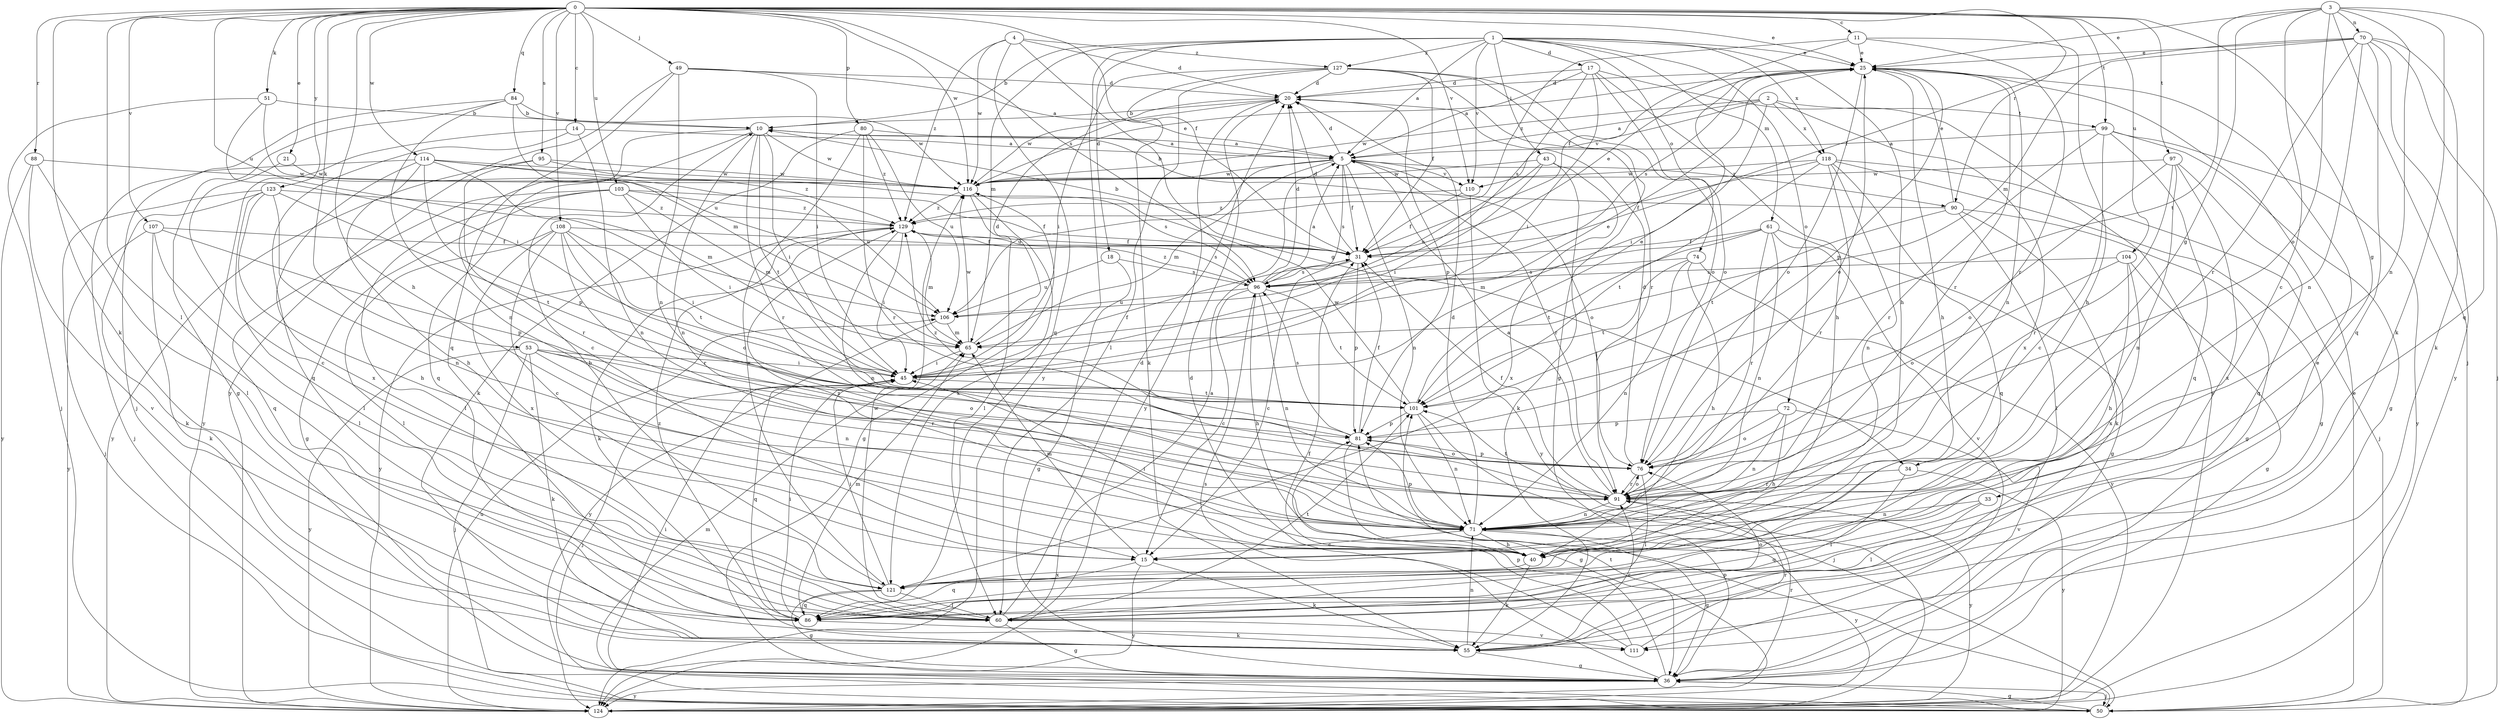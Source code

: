 strict digraph  {
0;
1;
2;
3;
4;
5;
10;
11;
14;
15;
17;
18;
20;
21;
25;
31;
33;
34;
36;
40;
43;
45;
49;
50;
51;
53;
55;
60;
61;
65;
70;
71;
72;
74;
76;
80;
81;
84;
86;
88;
90;
91;
95;
96;
97;
99;
101;
103;
104;
106;
107;
108;
110;
111;
114;
116;
118;
121;
123;
124;
127;
129;
0 -> 11  [label=c];
0 -> 14  [label=c];
0 -> 21  [label=e];
0 -> 25  [label=e];
0 -> 31  [label=f];
0 -> 33  [label=g];
0 -> 40  [label=h];
0 -> 49  [label=j];
0 -> 51  [label=k];
0 -> 53  [label=k];
0 -> 55  [label=k];
0 -> 60  [label=l];
0 -> 80  [label=p];
0 -> 84  [label=q];
0 -> 88  [label=r];
0 -> 90  [label=r];
0 -> 95  [label=s];
0 -> 96  [label=s];
0 -> 97  [label=t];
0 -> 99  [label=t];
0 -> 103  [label=u];
0 -> 104  [label=u];
0 -> 106  [label=u];
0 -> 107  [label=v];
0 -> 108  [label=v];
0 -> 110  [label=v];
0 -> 114  [label=w];
0 -> 116  [label=w];
0 -> 123  [label=y];
1 -> 5  [label=a];
1 -> 10  [label=b];
1 -> 17  [label=d];
1 -> 18  [label=d];
1 -> 25  [label=e];
1 -> 40  [label=h];
1 -> 43  [label=i];
1 -> 61  [label=m];
1 -> 65  [label=m];
1 -> 72  [label=o];
1 -> 74  [label=o];
1 -> 110  [label=v];
1 -> 118  [label=x];
1 -> 124  [label=y];
1 -> 127  [label=z];
2 -> 5  [label=a];
2 -> 45  [label=i];
2 -> 99  [label=t];
2 -> 110  [label=v];
2 -> 116  [label=w];
2 -> 118  [label=x];
2 -> 121  [label=x];
3 -> 15  [label=c];
3 -> 25  [label=e];
3 -> 34  [label=g];
3 -> 50  [label=j];
3 -> 55  [label=k];
3 -> 70  [label=n];
3 -> 71  [label=n];
3 -> 76  [label=o];
3 -> 86  [label=q];
3 -> 101  [label=t];
4 -> 20  [label=d];
4 -> 34  [label=g];
4 -> 86  [label=q];
4 -> 116  [label=w];
4 -> 127  [label=z];
4 -> 129  [label=z];
5 -> 20  [label=d];
5 -> 31  [label=f];
5 -> 65  [label=m];
5 -> 71  [label=n];
5 -> 76  [label=o];
5 -> 90  [label=r];
5 -> 91  [label=r];
5 -> 96  [label=s];
5 -> 106  [label=u];
5 -> 110  [label=v];
5 -> 116  [label=w];
10 -> 5  [label=a];
10 -> 15  [label=c];
10 -> 45  [label=i];
10 -> 71  [label=n];
10 -> 86  [label=q];
10 -> 91  [label=r];
10 -> 101  [label=t];
10 -> 116  [label=w];
11 -> 25  [label=e];
11 -> 31  [label=f];
11 -> 40  [label=h];
11 -> 91  [label=r];
11 -> 129  [label=z];
14 -> 5  [label=a];
14 -> 71  [label=n];
14 -> 86  [label=q];
14 -> 124  [label=y];
15 -> 55  [label=k];
15 -> 65  [label=m];
15 -> 86  [label=q];
15 -> 124  [label=y];
17 -> 5  [label=a];
17 -> 20  [label=d];
17 -> 40  [label=h];
17 -> 45  [label=i];
17 -> 76  [label=o];
17 -> 96  [label=s];
17 -> 124  [label=y];
18 -> 36  [label=g];
18 -> 96  [label=s];
18 -> 106  [label=u];
20 -> 10  [label=b];
20 -> 81  [label=p];
20 -> 116  [label=w];
20 -> 124  [label=y];
21 -> 15  [label=c];
21 -> 116  [label=w];
25 -> 20  [label=d];
25 -> 40  [label=h];
25 -> 71  [label=n];
25 -> 76  [label=o];
25 -> 81  [label=p];
25 -> 91  [label=r];
25 -> 96  [label=s];
31 -> 10  [label=b];
31 -> 15  [label=c];
31 -> 20  [label=d];
31 -> 25  [label=e];
31 -> 81  [label=p];
31 -> 96  [label=s];
33 -> 60  [label=l];
33 -> 71  [label=n];
33 -> 86  [label=q];
34 -> 60  [label=l];
34 -> 91  [label=r];
34 -> 124  [label=y];
36 -> 45  [label=i];
36 -> 50  [label=j];
36 -> 81  [label=p];
36 -> 91  [label=r];
36 -> 96  [label=s];
36 -> 124  [label=y];
40 -> 45  [label=i];
40 -> 55  [label=k];
40 -> 121  [label=x];
40 -> 129  [label=z];
43 -> 45  [label=i];
43 -> 55  [label=k];
43 -> 106  [label=u];
43 -> 116  [label=w];
43 -> 121  [label=x];
45 -> 25  [label=e];
45 -> 31  [label=f];
45 -> 50  [label=j];
45 -> 86  [label=q];
45 -> 101  [label=t];
49 -> 5  [label=a];
49 -> 20  [label=d];
49 -> 45  [label=i];
49 -> 71  [label=n];
49 -> 86  [label=q];
49 -> 124  [label=y];
50 -> 25  [label=e];
50 -> 36  [label=g];
50 -> 65  [label=m];
50 -> 81  [label=p];
51 -> 10  [label=b];
51 -> 45  [label=i];
51 -> 50  [label=j];
51 -> 106  [label=u];
53 -> 45  [label=i];
53 -> 50  [label=j];
53 -> 55  [label=k];
53 -> 71  [label=n];
53 -> 76  [label=o];
53 -> 91  [label=r];
53 -> 124  [label=y];
55 -> 25  [label=e];
55 -> 36  [label=g];
55 -> 71  [label=n];
55 -> 91  [label=r];
60 -> 5  [label=a];
60 -> 20  [label=d];
60 -> 36  [label=g];
60 -> 76  [label=o];
60 -> 101  [label=t];
60 -> 111  [label=v];
60 -> 116  [label=w];
61 -> 31  [label=f];
61 -> 36  [label=g];
61 -> 65  [label=m];
61 -> 71  [label=n];
61 -> 91  [label=r];
61 -> 101  [label=t];
61 -> 111  [label=v];
65 -> 20  [label=d];
65 -> 45  [label=i];
65 -> 116  [label=w];
70 -> 25  [label=e];
70 -> 31  [label=f];
70 -> 50  [label=j];
70 -> 55  [label=k];
70 -> 65  [label=m];
70 -> 71  [label=n];
70 -> 86  [label=q];
70 -> 91  [label=r];
70 -> 124  [label=y];
71 -> 15  [label=c];
71 -> 20  [label=d];
71 -> 36  [label=g];
71 -> 40  [label=h];
71 -> 81  [label=p];
71 -> 124  [label=y];
72 -> 40  [label=h];
72 -> 71  [label=n];
72 -> 76  [label=o];
72 -> 81  [label=p];
72 -> 111  [label=v];
74 -> 40  [label=h];
74 -> 71  [label=n];
74 -> 96  [label=s];
74 -> 101  [label=t];
74 -> 124  [label=y];
76 -> 20  [label=d];
76 -> 25  [label=e];
76 -> 60  [label=l];
76 -> 81  [label=p];
76 -> 91  [label=r];
80 -> 5  [label=a];
80 -> 55  [label=k];
80 -> 91  [label=r];
80 -> 106  [label=u];
80 -> 121  [label=x];
80 -> 129  [label=z];
81 -> 31  [label=f];
81 -> 36  [label=g];
81 -> 76  [label=o];
81 -> 96  [label=s];
81 -> 129  [label=z];
84 -> 10  [label=b];
84 -> 36  [label=g];
84 -> 50  [label=j];
84 -> 65  [label=m];
84 -> 71  [label=n];
84 -> 116  [label=w];
86 -> 45  [label=i];
86 -> 55  [label=k];
86 -> 65  [label=m];
86 -> 129  [label=z];
88 -> 60  [label=l];
88 -> 111  [label=v];
88 -> 116  [label=w];
88 -> 124  [label=y];
90 -> 10  [label=b];
90 -> 25  [label=e];
90 -> 36  [label=g];
90 -> 55  [label=k];
90 -> 60  [label=l];
90 -> 101  [label=t];
91 -> 5  [label=a];
91 -> 31  [label=f];
91 -> 71  [label=n];
91 -> 76  [label=o];
91 -> 101  [label=t];
91 -> 124  [label=y];
95 -> 91  [label=r];
95 -> 116  [label=w];
95 -> 124  [label=y];
95 -> 129  [label=z];
96 -> 5  [label=a];
96 -> 15  [label=c];
96 -> 20  [label=d];
96 -> 40  [label=h];
96 -> 71  [label=n];
96 -> 101  [label=t];
96 -> 106  [label=u];
96 -> 129  [label=z];
97 -> 71  [label=n];
97 -> 76  [label=o];
97 -> 86  [label=q];
97 -> 91  [label=r];
97 -> 116  [label=w];
97 -> 121  [label=x];
99 -> 5  [label=a];
99 -> 15  [label=c];
99 -> 36  [label=g];
99 -> 86  [label=q];
99 -> 91  [label=r];
99 -> 124  [label=y];
101 -> 25  [label=e];
101 -> 50  [label=j];
101 -> 71  [label=n];
101 -> 81  [label=p];
101 -> 116  [label=w];
103 -> 31  [label=f];
103 -> 36  [label=g];
103 -> 45  [label=i];
103 -> 60  [label=l];
103 -> 65  [label=m];
103 -> 86  [label=q];
103 -> 129  [label=z];
104 -> 36  [label=g];
104 -> 40  [label=h];
104 -> 76  [label=o];
104 -> 96  [label=s];
104 -> 121  [label=x];
106 -> 65  [label=m];
106 -> 124  [label=y];
107 -> 31  [label=f];
107 -> 55  [label=k];
107 -> 60  [label=l];
107 -> 81  [label=p];
107 -> 124  [label=y];
108 -> 15  [label=c];
108 -> 31  [label=f];
108 -> 45  [label=i];
108 -> 60  [label=l];
108 -> 76  [label=o];
108 -> 91  [label=r];
108 -> 101  [label=t];
108 -> 121  [label=x];
110 -> 31  [label=f];
110 -> 124  [label=y];
110 -> 129  [label=z];
111 -> 20  [label=d];
111 -> 31  [label=f];
111 -> 91  [label=r];
114 -> 40  [label=h];
114 -> 50  [label=j];
114 -> 65  [label=m];
114 -> 81  [label=p];
114 -> 96  [label=s];
114 -> 106  [label=u];
114 -> 116  [label=w];
114 -> 121  [label=x];
116 -> 25  [label=e];
116 -> 36  [label=g];
116 -> 60  [label=l];
116 -> 121  [label=x];
116 -> 129  [label=z];
118 -> 31  [label=f];
118 -> 36  [label=g];
118 -> 50  [label=j];
118 -> 71  [label=n];
118 -> 86  [label=q];
118 -> 91  [label=r];
118 -> 101  [label=t];
118 -> 116  [label=w];
121 -> 10  [label=b];
121 -> 36  [label=g];
121 -> 45  [label=i];
121 -> 60  [label=l];
121 -> 86  [label=q];
123 -> 40  [label=h];
123 -> 50  [label=j];
123 -> 55  [label=k];
123 -> 60  [label=l];
123 -> 71  [label=n];
123 -> 101  [label=t];
123 -> 129  [label=z];
124 -> 101  [label=t];
124 -> 106  [label=u];
127 -> 20  [label=d];
127 -> 31  [label=f];
127 -> 36  [label=g];
127 -> 45  [label=i];
127 -> 55  [label=k];
127 -> 60  [label=l];
127 -> 76  [label=o];
127 -> 91  [label=r];
129 -> 31  [label=f];
129 -> 45  [label=i];
129 -> 55  [label=k];
129 -> 65  [label=m];
129 -> 71  [label=n];
129 -> 96  [label=s];
129 -> 124  [label=y];
}
